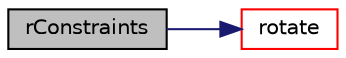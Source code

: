 digraph "rConstraints"
{
  bgcolor="transparent";
  edge [fontname="Helvetica",fontsize="10",labelfontname="Helvetica",labelfontsize="10"];
  node [fontname="Helvetica",fontsize="10",shape=record];
  rankdir="LR";
  Node1 [label="rConstraints",height=0.2,width=0.4,color="black", fillcolor="grey75", style="filled", fontcolor="black"];
  Node1 -> Node2 [color="midnightblue",fontsize="10",style="solid",fontname="Helvetica"];
  Node2 [label="rotate",height=0.2,width=0.4,color="red",URL="$a02396.html#a1d1d38c7c3d9252b52d4082e7c83c7f2",tooltip="Apply rotation tensors to Q0 for the given torque (pi) and deltaT. "];
}
